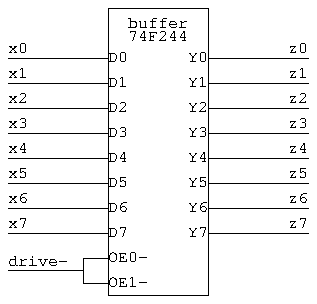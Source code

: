 .PS
.nr VS \n(.v
.nr PQ \n(.f
.nr PS \n(.s
.vs 6
.ft CW
.ps 6
scale = 16/0.125
"z7" rjust above at (192,-168)
"z6" rjust above at (192,-152)
"z5" rjust above at (192,-136)
"z4" rjust above at (192,-120)
"z3" rjust above at (192,-104)
"z2" rjust above at (192,-88)
"z1" rjust above at (192,-72)
"z0" rjust above at (192,-56)
line from (192,-168) to (128,-168)
line from (192,-152) to (128,-152)
line from (192,-136) to (128,-136)
line from (192,-120) to (128,-120)
line from (192,-104) to (128,-104)
line from (192,-88) to (128,-88)
line from (192,-72) to (128,-72)
line from (128,-56) to (192,-56)
"x7" ljust above at (0,-168)
"x6" ljust above at (0,-152)
"x5" ljust above at (0,-136)
"x4" ljust above at (0,-120)
"x3" ljust above at (0,-104)
"x2" ljust above at (0,-88)
"x1" ljust above at (0,-72)
"x0" ljust above at (0,-56)
line from (0,-56) to (64,-56)
line from (0,-72) to (64,-72)
line from (0,-88) to (64,-88)
line from (0,-104) to (64,-104)
line from (0,-120) to (64,-120)
line from (0,-136) to (64,-136)
line from (64,-152) to (0,-152)
line from (64,-168) to (0,-168)
"drive-" ljust above at (0,-192)
line from (48,-192) to (0,-192)
line from (48,-200) to (64,-200)
line from (48,-184) to (48,-200)
line from (48,-184) to (64,-184)
"OE0-" ljust   at (64,-184)
"OE1-" ljust   at (64,-200)
"Y7" rjust   at (128,-168)
"Y6" rjust   at (128,-152)
"Y5" rjust   at (128,-136)
"Y4" rjust   at (128,-120)
"Y3" rjust   at (128,-104)
"Y2" rjust   at (128,-88)
"Y1" rjust   at (128,-72)
"Y0" rjust   at (128,-56)
"D7" ljust   at (64,-168)
"D6" ljust   at (64,-152)
"D5" ljust   at (64,-136)
"D4" ljust   at (64,-120)
"D3" ljust   at (64,-104)
"D2" ljust   at (64,-88)
"D1" ljust   at (64,-72)
"D0" ljust   at (64,-56)
"74F244"  above at (96,-48)
"buffer"  above at (96,-40)
box ht 184 wid 64 with .nw at (64,-24)
.vs \n(VSu
.ft \n(PQ
.ps \n(PS
.PE
